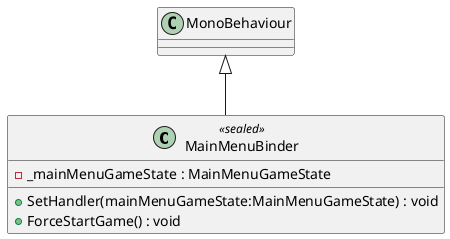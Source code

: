 @startuml
class MainMenuBinder <<sealed>> {
    - _mainMenuGameState : MainMenuGameState
    + SetHandler(mainMenuGameState:MainMenuGameState) : void
    + ForceStartGame() : void
}
MonoBehaviour <|-- MainMenuBinder
@enduml
